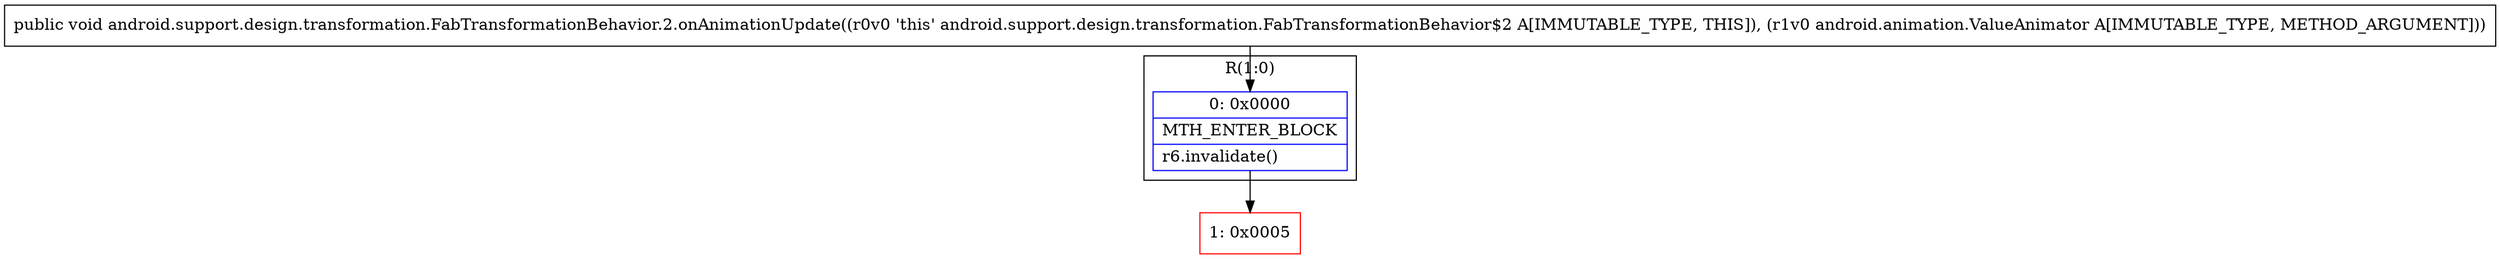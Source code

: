 digraph "CFG forandroid.support.design.transformation.FabTransformationBehavior.2.onAnimationUpdate(Landroid\/animation\/ValueAnimator;)V" {
subgraph cluster_Region_91313381 {
label = "R(1:0)";
node [shape=record,color=blue];
Node_0 [shape=record,label="{0\:\ 0x0000|MTH_ENTER_BLOCK\l|r6.invalidate()\l}"];
}
Node_1 [shape=record,color=red,label="{1\:\ 0x0005}"];
MethodNode[shape=record,label="{public void android.support.design.transformation.FabTransformationBehavior.2.onAnimationUpdate((r0v0 'this' android.support.design.transformation.FabTransformationBehavior$2 A[IMMUTABLE_TYPE, THIS]), (r1v0 android.animation.ValueAnimator A[IMMUTABLE_TYPE, METHOD_ARGUMENT])) }"];
MethodNode -> Node_0;
Node_0 -> Node_1;
}


